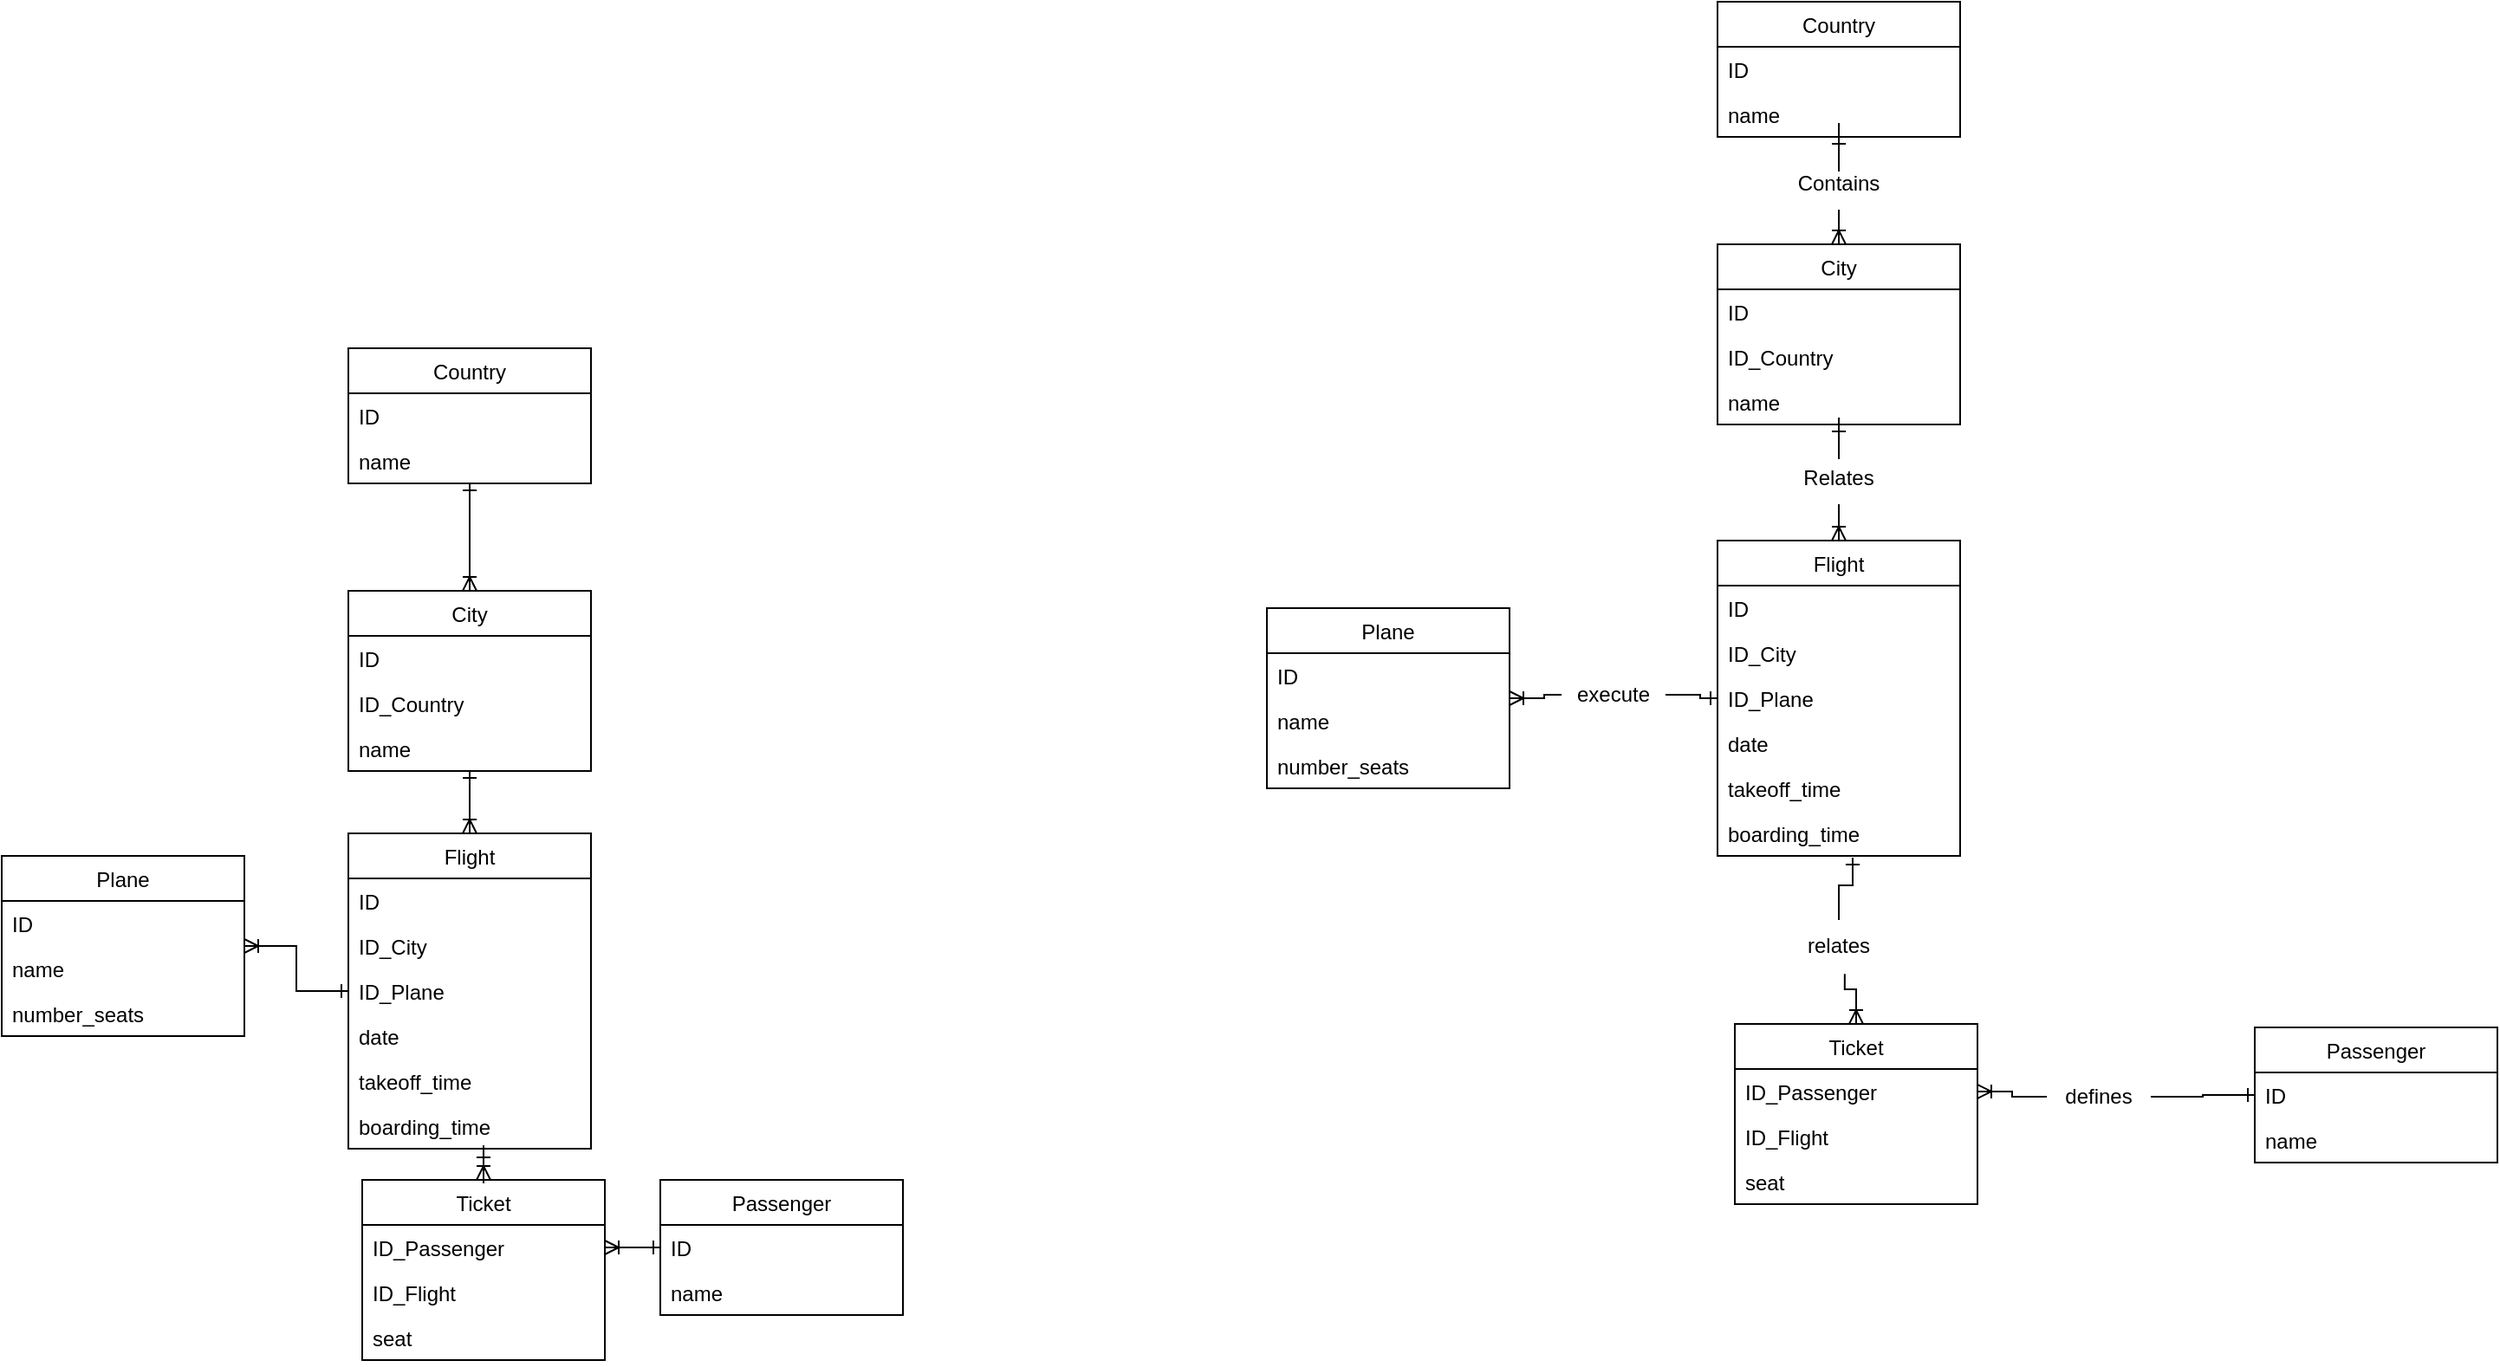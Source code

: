 <mxfile version="18.1.3" type="github">
  <diagram id="5fWxjz4X0TFu8gdwMYQC" name="Page-1">
    <mxGraphModel dx="865" dy="1556" grid="1" gridSize="10" guides="1" tooltips="1" connect="1" arrows="1" fold="1" page="1" pageScale="1" pageWidth="850" pageHeight="1100" math="0" shadow="0">
      <root>
        <mxCell id="0" />
        <mxCell id="1" parent="0" />
        <mxCell id="MZk_WiGhLf1E-WdtC0qU-1" value="" style="edgeStyle=orthogonalEdgeStyle;rounded=0;orthogonalLoop=1;jettySize=auto;html=1;entryX=0.5;entryY=0;entryDx=0;entryDy=0;endArrow=ERoneToMany;endFill=0;strokeColor=default;startArrow=ERone;startFill=0;" parent="1" source="MZk_WiGhLf1E-WdtC0qU-2" target="MZk_WiGhLf1E-WdtC0qU-6" edge="1">
          <mxGeometry relative="1" as="geometry" />
        </mxCell>
        <mxCell id="MZk_WiGhLf1E-WdtC0qU-2" value="Country" style="swimlane;fontStyle=0;childLayout=stackLayout;horizontal=1;startSize=26;fillColor=none;horizontalStack=0;resizeParent=1;resizeParentMax=0;resizeLast=0;collapsible=1;marginBottom=0;" parent="1" vertex="1">
          <mxGeometry x="300" y="80" width="140" height="78" as="geometry" />
        </mxCell>
        <mxCell id="MZk_WiGhLf1E-WdtC0qU-3" value="ID" style="text;strokeColor=none;fillColor=none;align=left;verticalAlign=top;spacingLeft=4;spacingRight=4;overflow=hidden;rotatable=0;points=[[0,0.5],[1,0.5]];portConstraint=eastwest;" parent="MZk_WiGhLf1E-WdtC0qU-2" vertex="1">
          <mxGeometry y="26" width="140" height="26" as="geometry" />
        </mxCell>
        <mxCell id="MZk_WiGhLf1E-WdtC0qU-4" value="name" style="text;strokeColor=none;fillColor=none;align=left;verticalAlign=top;spacingLeft=4;spacingRight=4;overflow=hidden;rotatable=0;points=[[0,0.5],[1,0.5]];portConstraint=eastwest;" parent="MZk_WiGhLf1E-WdtC0qU-2" vertex="1">
          <mxGeometry y="52" width="140" height="26" as="geometry" />
        </mxCell>
        <mxCell id="MZk_WiGhLf1E-WdtC0qU-5" value="" style="edgeStyle=orthogonalEdgeStyle;rounded=0;orthogonalLoop=1;jettySize=auto;html=1;startArrow=ERone;startFill=0;endArrow=ERoneToMany;endFill=0;strokeColor=default;entryX=0.5;entryY=0;entryDx=0;entryDy=0;" parent="1" source="MZk_WiGhLf1E-WdtC0qU-6" target="MZk_WiGhLf1E-WdtC0qU-10" edge="1">
          <mxGeometry relative="1" as="geometry" />
        </mxCell>
        <mxCell id="MZk_WiGhLf1E-WdtC0qU-6" value="City" style="swimlane;fontStyle=0;childLayout=stackLayout;horizontal=1;startSize=26;fillColor=none;horizontalStack=0;resizeParent=1;resizeParentMax=0;resizeLast=0;collapsible=1;marginBottom=0;" parent="1" vertex="1">
          <mxGeometry x="300" y="220" width="140" height="104" as="geometry" />
        </mxCell>
        <mxCell id="MZk_WiGhLf1E-WdtC0qU-7" value="ID" style="text;strokeColor=none;fillColor=none;align=left;verticalAlign=top;spacingLeft=4;spacingRight=4;overflow=hidden;rotatable=0;points=[[0,0.5],[1,0.5]];portConstraint=eastwest;" parent="MZk_WiGhLf1E-WdtC0qU-6" vertex="1">
          <mxGeometry y="26" width="140" height="26" as="geometry" />
        </mxCell>
        <mxCell id="MZk_WiGhLf1E-WdtC0qU-8" value="ID_Country" style="text;strokeColor=none;fillColor=none;align=left;verticalAlign=top;spacingLeft=4;spacingRight=4;overflow=hidden;rotatable=0;points=[[0,0.5],[1,0.5]];portConstraint=eastwest;" parent="MZk_WiGhLf1E-WdtC0qU-6" vertex="1">
          <mxGeometry y="52" width="140" height="26" as="geometry" />
        </mxCell>
        <mxCell id="MZk_WiGhLf1E-WdtC0qU-9" value="name" style="text;strokeColor=none;fillColor=none;align=left;verticalAlign=top;spacingLeft=4;spacingRight=4;overflow=hidden;rotatable=0;points=[[0,0.5],[1,0.5]];portConstraint=eastwest;" parent="MZk_WiGhLf1E-WdtC0qU-6" vertex="1">
          <mxGeometry y="78" width="140" height="26" as="geometry" />
        </mxCell>
        <mxCell id="MZk_WiGhLf1E-WdtC0qU-10" value="Flight" style="swimlane;fontStyle=0;childLayout=stackLayout;horizontal=1;startSize=26;fillColor=none;horizontalStack=0;resizeParent=1;resizeParentMax=0;resizeLast=0;collapsible=1;marginBottom=0;" parent="1" vertex="1">
          <mxGeometry x="300" y="360" width="140" height="182" as="geometry" />
        </mxCell>
        <mxCell id="MZk_WiGhLf1E-WdtC0qU-11" value="ID" style="text;strokeColor=none;fillColor=none;align=left;verticalAlign=top;spacingLeft=4;spacingRight=4;overflow=hidden;rotatable=0;points=[[0,0.5],[1,0.5]];portConstraint=eastwest;" parent="MZk_WiGhLf1E-WdtC0qU-10" vertex="1">
          <mxGeometry y="26" width="140" height="26" as="geometry" />
        </mxCell>
        <mxCell id="MZk_WiGhLf1E-WdtC0qU-12" value="ID_City" style="text;strokeColor=none;fillColor=none;align=left;verticalAlign=top;spacingLeft=4;spacingRight=4;overflow=hidden;rotatable=0;points=[[0,0.5],[1,0.5]];portConstraint=eastwest;" parent="MZk_WiGhLf1E-WdtC0qU-10" vertex="1">
          <mxGeometry y="52" width="140" height="26" as="geometry" />
        </mxCell>
        <mxCell id="MZk_WiGhLf1E-WdtC0qU-13" value="ID_Plane" style="text;strokeColor=none;fillColor=none;align=left;verticalAlign=top;spacingLeft=4;spacingRight=4;overflow=hidden;rotatable=0;points=[[0,0.5],[1,0.5]];portConstraint=eastwest;" parent="MZk_WiGhLf1E-WdtC0qU-10" vertex="1">
          <mxGeometry y="78" width="140" height="26" as="geometry" />
        </mxCell>
        <mxCell id="MZk_WiGhLf1E-WdtC0qU-14" value="date" style="text;strokeColor=none;fillColor=none;align=left;verticalAlign=top;spacingLeft=4;spacingRight=4;overflow=hidden;rotatable=0;points=[[0,0.5],[1,0.5]];portConstraint=eastwest;" parent="MZk_WiGhLf1E-WdtC0qU-10" vertex="1">
          <mxGeometry y="104" width="140" height="26" as="geometry" />
        </mxCell>
        <mxCell id="MZk_WiGhLf1E-WdtC0qU-15" value="takeoff_time" style="text;strokeColor=none;fillColor=none;align=left;verticalAlign=top;spacingLeft=4;spacingRight=4;overflow=hidden;rotatable=0;points=[[0,0.5],[1,0.5]];portConstraint=eastwest;" parent="MZk_WiGhLf1E-WdtC0qU-10" vertex="1">
          <mxGeometry y="130" width="140" height="26" as="geometry" />
        </mxCell>
        <mxCell id="MZk_WiGhLf1E-WdtC0qU-16" value="boarding_time" style="text;strokeColor=none;fillColor=none;align=left;verticalAlign=top;spacingLeft=4;spacingRight=4;overflow=hidden;rotatable=0;points=[[0,0.5],[1,0.5]];portConstraint=eastwest;" parent="MZk_WiGhLf1E-WdtC0qU-10" vertex="1">
          <mxGeometry y="156" width="140" height="26" as="geometry" />
        </mxCell>
        <mxCell id="MZk_WiGhLf1E-WdtC0qU-17" value="" style="edgeStyle=orthogonalEdgeStyle;rounded=0;orthogonalLoop=1;jettySize=auto;html=1;startArrow=ERone;startFill=0;endArrow=ERoneToMany;endFill=0;strokeColor=default;entryX=1;entryY=0.5;entryDx=0;entryDy=0;" parent="1" source="MZk_WiGhLf1E-WdtC0qU-18" target="MZk_WiGhLf1E-WdtC0qU-23" edge="1">
          <mxGeometry relative="1" as="geometry" />
        </mxCell>
        <mxCell id="MZk_WiGhLf1E-WdtC0qU-18" value="Passenger" style="swimlane;fontStyle=0;childLayout=stackLayout;horizontal=1;startSize=26;fillColor=none;horizontalStack=0;resizeParent=1;resizeParentMax=0;resizeLast=0;collapsible=1;marginBottom=0;" parent="1" vertex="1">
          <mxGeometry x="480" y="560" width="140" height="78" as="geometry" />
        </mxCell>
        <mxCell id="MZk_WiGhLf1E-WdtC0qU-19" value="ID" style="text;strokeColor=none;fillColor=none;align=left;verticalAlign=top;spacingLeft=4;spacingRight=4;overflow=hidden;rotatable=0;points=[[0,0.5],[1,0.5]];portConstraint=eastwest;" parent="MZk_WiGhLf1E-WdtC0qU-18" vertex="1">
          <mxGeometry y="26" width="140" height="26" as="geometry" />
        </mxCell>
        <mxCell id="MZk_WiGhLf1E-WdtC0qU-20" value="name" style="text;strokeColor=none;fillColor=none;align=left;verticalAlign=top;spacingLeft=4;spacingRight=4;overflow=hidden;rotatable=0;points=[[0,0.5],[1,0.5]];portConstraint=eastwest;" parent="MZk_WiGhLf1E-WdtC0qU-18" vertex="1">
          <mxGeometry y="52" width="140" height="26" as="geometry" />
        </mxCell>
        <mxCell id="MZk_WiGhLf1E-WdtC0qU-21" value="" style="edgeStyle=orthogonalEdgeStyle;rounded=0;orthogonalLoop=1;jettySize=auto;html=1;startArrow=ERoneToMany;startFill=0;endArrow=ERone;endFill=0;strokeColor=default;entryX=0.557;entryY=1.038;entryDx=0;entryDy=0;entryPerimeter=0;" parent="1" source="MZk_WiGhLf1E-WdtC0qU-22" target="MZk_WiGhLf1E-WdtC0qU-16" edge="1">
          <mxGeometry relative="1" as="geometry">
            <mxPoint x="320" y="540" as="targetPoint" />
          </mxGeometry>
        </mxCell>
        <mxCell id="MZk_WiGhLf1E-WdtC0qU-22" value="Ticket" style="swimlane;fontStyle=0;childLayout=stackLayout;horizontal=1;startSize=26;fillColor=none;horizontalStack=0;resizeParent=1;resizeParentMax=0;resizeLast=0;collapsible=1;marginBottom=0;" parent="1" vertex="1">
          <mxGeometry x="308" y="560" width="140" height="104" as="geometry" />
        </mxCell>
        <mxCell id="MZk_WiGhLf1E-WdtC0qU-23" value="ID_Passenger" style="text;strokeColor=none;fillColor=none;align=left;verticalAlign=top;spacingLeft=4;spacingRight=4;overflow=hidden;rotatable=0;points=[[0,0.5],[1,0.5]];portConstraint=eastwest;" parent="MZk_WiGhLf1E-WdtC0qU-22" vertex="1">
          <mxGeometry y="26" width="140" height="26" as="geometry" />
        </mxCell>
        <mxCell id="MZk_WiGhLf1E-WdtC0qU-24" value="ID_Flight" style="text;strokeColor=none;fillColor=none;align=left;verticalAlign=top;spacingLeft=4;spacingRight=4;overflow=hidden;rotatable=0;points=[[0,0.5],[1,0.5]];portConstraint=eastwest;" parent="MZk_WiGhLf1E-WdtC0qU-22" vertex="1">
          <mxGeometry y="52" width="140" height="26" as="geometry" />
        </mxCell>
        <mxCell id="MZk_WiGhLf1E-WdtC0qU-25" value="seat" style="text;strokeColor=none;fillColor=none;align=left;verticalAlign=top;spacingLeft=4;spacingRight=4;overflow=hidden;rotatable=0;points=[[0,0.5],[1,0.5]];portConstraint=eastwest;" parent="MZk_WiGhLf1E-WdtC0qU-22" vertex="1">
          <mxGeometry y="78" width="140" height="26" as="geometry" />
        </mxCell>
        <mxCell id="MZk_WiGhLf1E-WdtC0qU-26" value="" style="edgeStyle=orthogonalEdgeStyle;rounded=0;orthogonalLoop=1;jettySize=auto;html=1;startArrow=ERoneToMany;startFill=0;endArrow=ERone;endFill=0;strokeColor=default;" parent="1" source="MZk_WiGhLf1E-WdtC0qU-27" target="MZk_WiGhLf1E-WdtC0qU-13" edge="1">
          <mxGeometry relative="1" as="geometry" />
        </mxCell>
        <mxCell id="MZk_WiGhLf1E-WdtC0qU-27" value="Plane" style="swimlane;fontStyle=0;childLayout=stackLayout;horizontal=1;startSize=26;fillColor=none;horizontalStack=0;resizeParent=1;resizeParentMax=0;resizeLast=0;collapsible=1;marginBottom=0;" parent="1" vertex="1">
          <mxGeometry x="100" y="373" width="140" height="104" as="geometry" />
        </mxCell>
        <mxCell id="MZk_WiGhLf1E-WdtC0qU-28" value="ID" style="text;strokeColor=none;fillColor=none;align=left;verticalAlign=top;spacingLeft=4;spacingRight=4;overflow=hidden;rotatable=0;points=[[0,0.5],[1,0.5]];portConstraint=eastwest;" parent="MZk_WiGhLf1E-WdtC0qU-27" vertex="1">
          <mxGeometry y="26" width="140" height="26" as="geometry" />
        </mxCell>
        <mxCell id="MZk_WiGhLf1E-WdtC0qU-29" value="name" style="text;strokeColor=none;fillColor=none;align=left;verticalAlign=top;spacingLeft=4;spacingRight=4;overflow=hidden;rotatable=0;points=[[0,0.5],[1,0.5]];portConstraint=eastwest;" parent="MZk_WiGhLf1E-WdtC0qU-27" vertex="1">
          <mxGeometry y="52" width="140" height="26" as="geometry" />
        </mxCell>
        <mxCell id="MZk_WiGhLf1E-WdtC0qU-30" value="number_seats" style="text;strokeColor=none;fillColor=none;align=left;verticalAlign=top;spacingLeft=4;spacingRight=4;overflow=hidden;rotatable=0;points=[[0,0.5],[1,0.5]];portConstraint=eastwest;" parent="MZk_WiGhLf1E-WdtC0qU-27" vertex="1">
          <mxGeometry y="78" width="140" height="26" as="geometry" />
        </mxCell>
        <mxCell id="kqUWAlGGIByAxEXqNYO0-60" value="" style="edgeStyle=orthogonalEdgeStyle;rounded=0;orthogonalLoop=1;jettySize=auto;html=1;entryX=0.5;entryY=0;entryDx=0;entryDy=0;endArrow=ERoneToMany;endFill=0;strokeColor=default;startArrow=none;startFill=0;" edge="1" parent="1" source="kqUWAlGGIByAxEXqNYO0-90" target="kqUWAlGGIByAxEXqNYO0-65">
          <mxGeometry relative="1" as="geometry" />
        </mxCell>
        <mxCell id="kqUWAlGGIByAxEXqNYO0-61" value="Country" style="swimlane;fontStyle=0;childLayout=stackLayout;horizontal=1;startSize=26;fillColor=none;horizontalStack=0;resizeParent=1;resizeParentMax=0;resizeLast=0;collapsible=1;marginBottom=0;" vertex="1" parent="1">
          <mxGeometry x="1090" y="-120" width="140" height="78" as="geometry" />
        </mxCell>
        <mxCell id="kqUWAlGGIByAxEXqNYO0-62" value="ID" style="text;strokeColor=none;fillColor=none;align=left;verticalAlign=top;spacingLeft=4;spacingRight=4;overflow=hidden;rotatable=0;points=[[0,0.5],[1,0.5]];portConstraint=eastwest;" vertex="1" parent="kqUWAlGGIByAxEXqNYO0-61">
          <mxGeometry y="26" width="140" height="26" as="geometry" />
        </mxCell>
        <mxCell id="kqUWAlGGIByAxEXqNYO0-63" value="name" style="text;strokeColor=none;fillColor=none;align=left;verticalAlign=top;spacingLeft=4;spacingRight=4;overflow=hidden;rotatable=0;points=[[0,0.5],[1,0.5]];portConstraint=eastwest;" vertex="1" parent="kqUWAlGGIByAxEXqNYO0-61">
          <mxGeometry y="52" width="140" height="26" as="geometry" />
        </mxCell>
        <mxCell id="kqUWAlGGIByAxEXqNYO0-64" value="" style="edgeStyle=orthogonalEdgeStyle;rounded=0;orthogonalLoop=1;jettySize=auto;html=1;startArrow=none;startFill=0;endArrow=ERoneToMany;endFill=0;strokeColor=default;entryX=0.5;entryY=0;entryDx=0;entryDy=0;" edge="1" parent="1" source="kqUWAlGGIByAxEXqNYO0-92" target="kqUWAlGGIByAxEXqNYO0-69">
          <mxGeometry relative="1" as="geometry" />
        </mxCell>
        <mxCell id="kqUWAlGGIByAxEXqNYO0-65" value="City" style="swimlane;fontStyle=0;childLayout=stackLayout;horizontal=1;startSize=26;fillColor=none;horizontalStack=0;resizeParent=1;resizeParentMax=0;resizeLast=0;collapsible=1;marginBottom=0;" vertex="1" parent="1">
          <mxGeometry x="1090" y="20" width="140" height="104" as="geometry" />
        </mxCell>
        <mxCell id="kqUWAlGGIByAxEXqNYO0-66" value="ID" style="text;strokeColor=none;fillColor=none;align=left;verticalAlign=top;spacingLeft=4;spacingRight=4;overflow=hidden;rotatable=0;points=[[0,0.5],[1,0.5]];portConstraint=eastwest;" vertex="1" parent="kqUWAlGGIByAxEXqNYO0-65">
          <mxGeometry y="26" width="140" height="26" as="geometry" />
        </mxCell>
        <mxCell id="kqUWAlGGIByAxEXqNYO0-67" value="ID_Country" style="text;strokeColor=none;fillColor=none;align=left;verticalAlign=top;spacingLeft=4;spacingRight=4;overflow=hidden;rotatable=0;points=[[0,0.5],[1,0.5]];portConstraint=eastwest;" vertex="1" parent="kqUWAlGGIByAxEXqNYO0-65">
          <mxGeometry y="52" width="140" height="26" as="geometry" />
        </mxCell>
        <mxCell id="kqUWAlGGIByAxEXqNYO0-68" value="name" style="text;strokeColor=none;fillColor=none;align=left;verticalAlign=top;spacingLeft=4;spacingRight=4;overflow=hidden;rotatable=0;points=[[0,0.5],[1,0.5]];portConstraint=eastwest;" vertex="1" parent="kqUWAlGGIByAxEXqNYO0-65">
          <mxGeometry y="78" width="140" height="26" as="geometry" />
        </mxCell>
        <mxCell id="kqUWAlGGIByAxEXqNYO0-69" value="Flight" style="swimlane;fontStyle=0;childLayout=stackLayout;horizontal=1;startSize=26;fillColor=none;horizontalStack=0;resizeParent=1;resizeParentMax=0;resizeLast=0;collapsible=1;marginBottom=0;" vertex="1" parent="1">
          <mxGeometry x="1090" y="191" width="140" height="182" as="geometry" />
        </mxCell>
        <mxCell id="kqUWAlGGIByAxEXqNYO0-70" value="ID" style="text;strokeColor=none;fillColor=none;align=left;verticalAlign=top;spacingLeft=4;spacingRight=4;overflow=hidden;rotatable=0;points=[[0,0.5],[1,0.5]];portConstraint=eastwest;" vertex="1" parent="kqUWAlGGIByAxEXqNYO0-69">
          <mxGeometry y="26" width="140" height="26" as="geometry" />
        </mxCell>
        <mxCell id="kqUWAlGGIByAxEXqNYO0-71" value="ID_City" style="text;strokeColor=none;fillColor=none;align=left;verticalAlign=top;spacingLeft=4;spacingRight=4;overflow=hidden;rotatable=0;points=[[0,0.5],[1,0.5]];portConstraint=eastwest;" vertex="1" parent="kqUWAlGGIByAxEXqNYO0-69">
          <mxGeometry y="52" width="140" height="26" as="geometry" />
        </mxCell>
        <mxCell id="kqUWAlGGIByAxEXqNYO0-72" value="ID_Plane" style="text;strokeColor=none;fillColor=none;align=left;verticalAlign=top;spacingLeft=4;spacingRight=4;overflow=hidden;rotatable=0;points=[[0,0.5],[1,0.5]];portConstraint=eastwest;" vertex="1" parent="kqUWAlGGIByAxEXqNYO0-69">
          <mxGeometry y="78" width="140" height="26" as="geometry" />
        </mxCell>
        <mxCell id="kqUWAlGGIByAxEXqNYO0-73" value="date" style="text;strokeColor=none;fillColor=none;align=left;verticalAlign=top;spacingLeft=4;spacingRight=4;overflow=hidden;rotatable=0;points=[[0,0.5],[1,0.5]];portConstraint=eastwest;" vertex="1" parent="kqUWAlGGIByAxEXqNYO0-69">
          <mxGeometry y="104" width="140" height="26" as="geometry" />
        </mxCell>
        <mxCell id="kqUWAlGGIByAxEXqNYO0-74" value="takeoff_time" style="text;strokeColor=none;fillColor=none;align=left;verticalAlign=top;spacingLeft=4;spacingRight=4;overflow=hidden;rotatable=0;points=[[0,0.5],[1,0.5]];portConstraint=eastwest;" vertex="1" parent="kqUWAlGGIByAxEXqNYO0-69">
          <mxGeometry y="130" width="140" height="26" as="geometry" />
        </mxCell>
        <mxCell id="kqUWAlGGIByAxEXqNYO0-75" value="boarding_time" style="text;strokeColor=none;fillColor=none;align=left;verticalAlign=top;spacingLeft=4;spacingRight=4;overflow=hidden;rotatable=0;points=[[0,0.5],[1,0.5]];portConstraint=eastwest;" vertex="1" parent="kqUWAlGGIByAxEXqNYO0-69">
          <mxGeometry y="156" width="140" height="26" as="geometry" />
        </mxCell>
        <mxCell id="kqUWAlGGIByAxEXqNYO0-76" value="" style="edgeStyle=orthogonalEdgeStyle;rounded=0;orthogonalLoop=1;jettySize=auto;html=1;startArrow=none;startFill=0;endArrow=ERoneToMany;endFill=0;strokeColor=default;entryX=1;entryY=0.5;entryDx=0;entryDy=0;" edge="1" parent="1" source="kqUWAlGGIByAxEXqNYO0-98" target="kqUWAlGGIByAxEXqNYO0-82">
          <mxGeometry relative="1" as="geometry" />
        </mxCell>
        <mxCell id="kqUWAlGGIByAxEXqNYO0-77" value="Passenger" style="swimlane;fontStyle=0;childLayout=stackLayout;horizontal=1;startSize=26;fillColor=none;horizontalStack=0;resizeParent=1;resizeParentMax=0;resizeLast=0;collapsible=1;marginBottom=0;" vertex="1" parent="1">
          <mxGeometry x="1400" y="472" width="140" height="78" as="geometry" />
        </mxCell>
        <mxCell id="kqUWAlGGIByAxEXqNYO0-78" value="ID" style="text;strokeColor=none;fillColor=none;align=left;verticalAlign=top;spacingLeft=4;spacingRight=4;overflow=hidden;rotatable=0;points=[[0,0.5],[1,0.5]];portConstraint=eastwest;" vertex="1" parent="kqUWAlGGIByAxEXqNYO0-77">
          <mxGeometry y="26" width="140" height="26" as="geometry" />
        </mxCell>
        <mxCell id="kqUWAlGGIByAxEXqNYO0-79" value="name" style="text;strokeColor=none;fillColor=none;align=left;verticalAlign=top;spacingLeft=4;spacingRight=4;overflow=hidden;rotatable=0;points=[[0,0.5],[1,0.5]];portConstraint=eastwest;" vertex="1" parent="kqUWAlGGIByAxEXqNYO0-77">
          <mxGeometry y="52" width="140" height="26" as="geometry" />
        </mxCell>
        <mxCell id="kqUWAlGGIByAxEXqNYO0-80" value="" style="edgeStyle=orthogonalEdgeStyle;rounded=0;orthogonalLoop=1;jettySize=auto;html=1;startArrow=none;startFill=0;endArrow=ERone;endFill=0;strokeColor=default;entryX=0.557;entryY=1.038;entryDx=0;entryDy=0;entryPerimeter=0;" edge="1" parent="1" source="kqUWAlGGIByAxEXqNYO0-96" target="kqUWAlGGIByAxEXqNYO0-75">
          <mxGeometry relative="1" as="geometry">
            <mxPoint x="1130" y="440" as="targetPoint" />
          </mxGeometry>
        </mxCell>
        <mxCell id="kqUWAlGGIByAxEXqNYO0-81" value="Ticket" style="swimlane;fontStyle=0;childLayout=stackLayout;horizontal=1;startSize=26;fillColor=none;horizontalStack=0;resizeParent=1;resizeParentMax=0;resizeLast=0;collapsible=1;marginBottom=0;" vertex="1" parent="1">
          <mxGeometry x="1100" y="470" width="140" height="104" as="geometry" />
        </mxCell>
        <mxCell id="kqUWAlGGIByAxEXqNYO0-82" value="ID_Passenger" style="text;strokeColor=none;fillColor=none;align=left;verticalAlign=top;spacingLeft=4;spacingRight=4;overflow=hidden;rotatable=0;points=[[0,0.5],[1,0.5]];portConstraint=eastwest;" vertex="1" parent="kqUWAlGGIByAxEXqNYO0-81">
          <mxGeometry y="26" width="140" height="26" as="geometry" />
        </mxCell>
        <mxCell id="kqUWAlGGIByAxEXqNYO0-83" value="ID_Flight" style="text;strokeColor=none;fillColor=none;align=left;verticalAlign=top;spacingLeft=4;spacingRight=4;overflow=hidden;rotatable=0;points=[[0,0.5],[1,0.5]];portConstraint=eastwest;" vertex="1" parent="kqUWAlGGIByAxEXqNYO0-81">
          <mxGeometry y="52" width="140" height="26" as="geometry" />
        </mxCell>
        <mxCell id="kqUWAlGGIByAxEXqNYO0-84" value="seat" style="text;strokeColor=none;fillColor=none;align=left;verticalAlign=top;spacingLeft=4;spacingRight=4;overflow=hidden;rotatable=0;points=[[0,0.5],[1,0.5]];portConstraint=eastwest;" vertex="1" parent="kqUWAlGGIByAxEXqNYO0-81">
          <mxGeometry y="78" width="140" height="26" as="geometry" />
        </mxCell>
        <mxCell id="kqUWAlGGIByAxEXqNYO0-85" value="" style="edgeStyle=orthogonalEdgeStyle;rounded=0;orthogonalLoop=1;jettySize=auto;html=1;startArrow=none;startFill=0;endArrow=ERone;endFill=0;strokeColor=default;" edge="1" parent="1" source="kqUWAlGGIByAxEXqNYO0-94" target="kqUWAlGGIByAxEXqNYO0-72">
          <mxGeometry relative="1" as="geometry" />
        </mxCell>
        <mxCell id="kqUWAlGGIByAxEXqNYO0-86" value="Plane" style="swimlane;fontStyle=0;childLayout=stackLayout;horizontal=1;startSize=26;fillColor=none;horizontalStack=0;resizeParent=1;resizeParentMax=0;resizeLast=0;collapsible=1;marginBottom=0;" vertex="1" parent="1">
          <mxGeometry x="830" y="230" width="140" height="104" as="geometry" />
        </mxCell>
        <mxCell id="kqUWAlGGIByAxEXqNYO0-87" value="ID" style="text;strokeColor=none;fillColor=none;align=left;verticalAlign=top;spacingLeft=4;spacingRight=4;overflow=hidden;rotatable=0;points=[[0,0.5],[1,0.5]];portConstraint=eastwest;" vertex="1" parent="kqUWAlGGIByAxEXqNYO0-86">
          <mxGeometry y="26" width="140" height="26" as="geometry" />
        </mxCell>
        <mxCell id="kqUWAlGGIByAxEXqNYO0-88" value="name" style="text;strokeColor=none;fillColor=none;align=left;verticalAlign=top;spacingLeft=4;spacingRight=4;overflow=hidden;rotatable=0;points=[[0,0.5],[1,0.5]];portConstraint=eastwest;" vertex="1" parent="kqUWAlGGIByAxEXqNYO0-86">
          <mxGeometry y="52" width="140" height="26" as="geometry" />
        </mxCell>
        <mxCell id="kqUWAlGGIByAxEXqNYO0-89" value="number_seats" style="text;strokeColor=none;fillColor=none;align=left;verticalAlign=top;spacingLeft=4;spacingRight=4;overflow=hidden;rotatable=0;points=[[0,0.5],[1,0.5]];portConstraint=eastwest;" vertex="1" parent="kqUWAlGGIByAxEXqNYO0-86">
          <mxGeometry y="78" width="140" height="26" as="geometry" />
        </mxCell>
        <mxCell id="kqUWAlGGIByAxEXqNYO0-90" value="Contains" style="text;html=1;strokeColor=none;fillColor=none;align=center;verticalAlign=middle;whiteSpace=wrap;rounded=0;" vertex="1" parent="1">
          <mxGeometry x="1130" y="-30" width="60" height="30" as="geometry" />
        </mxCell>
        <mxCell id="kqUWAlGGIByAxEXqNYO0-91" value="" style="edgeStyle=orthogonalEdgeStyle;rounded=0;orthogonalLoop=1;jettySize=auto;html=1;entryX=0.5;entryY=0;entryDx=0;entryDy=0;endArrow=none;endFill=0;strokeColor=default;startArrow=ERone;startFill=0;" edge="1" parent="1" source="kqUWAlGGIByAxEXqNYO0-61" target="kqUWAlGGIByAxEXqNYO0-90">
          <mxGeometry relative="1" as="geometry">
            <mxPoint x="1180" y="58.0" as="sourcePoint" />
            <mxPoint x="1180" y="120" as="targetPoint" />
          </mxGeometry>
        </mxCell>
        <mxCell id="kqUWAlGGIByAxEXqNYO0-92" value="Relates" style="text;html=1;strokeColor=none;fillColor=none;align=center;verticalAlign=middle;whiteSpace=wrap;rounded=0;" vertex="1" parent="1">
          <mxGeometry x="1130" y="140" width="60" height="30" as="geometry" />
        </mxCell>
        <mxCell id="kqUWAlGGIByAxEXqNYO0-93" value="" style="edgeStyle=orthogonalEdgeStyle;rounded=0;orthogonalLoop=1;jettySize=auto;html=1;startArrow=ERone;startFill=0;endArrow=none;endFill=0;strokeColor=default;entryX=0.5;entryY=0;entryDx=0;entryDy=0;" edge="1" parent="1" source="kqUWAlGGIByAxEXqNYO0-65" target="kqUWAlGGIByAxEXqNYO0-92">
          <mxGeometry relative="1" as="geometry">
            <mxPoint x="1160" y="124.0" as="sourcePoint" />
            <mxPoint x="1180" y="260" as="targetPoint" />
          </mxGeometry>
        </mxCell>
        <mxCell id="kqUWAlGGIByAxEXqNYO0-94" value="execute" style="text;html=1;strokeColor=none;fillColor=none;align=center;verticalAlign=middle;whiteSpace=wrap;rounded=0;" vertex="1" parent="1">
          <mxGeometry x="1000" y="265" width="60" height="30" as="geometry" />
        </mxCell>
        <mxCell id="kqUWAlGGIByAxEXqNYO0-95" value="" style="edgeStyle=orthogonalEdgeStyle;rounded=0;orthogonalLoop=1;jettySize=auto;html=1;startArrow=ERoneToMany;startFill=0;endArrow=none;endFill=0;strokeColor=default;" edge="1" parent="1" source="kqUWAlGGIByAxEXqNYO0-86" target="kqUWAlGGIByAxEXqNYO0-94">
          <mxGeometry relative="1" as="geometry">
            <mxPoint x="970" y="282" as="sourcePoint" />
            <mxPoint x="1090" y="282" as="targetPoint" />
          </mxGeometry>
        </mxCell>
        <mxCell id="kqUWAlGGIByAxEXqNYO0-96" value="relates" style="text;html=1;strokeColor=none;fillColor=none;align=center;verticalAlign=middle;whiteSpace=wrap;rounded=0;" vertex="1" parent="1">
          <mxGeometry x="1130" y="410" width="60" height="30" as="geometry" />
        </mxCell>
        <mxCell id="kqUWAlGGIByAxEXqNYO0-97" value="" style="edgeStyle=orthogonalEdgeStyle;rounded=0;orthogonalLoop=1;jettySize=auto;html=1;startArrow=ERoneToMany;startFill=0;endArrow=none;endFill=0;strokeColor=default;entryX=0.557;entryY=1.038;entryDx=0;entryDy=0;entryPerimeter=0;" edge="1" parent="1" source="kqUWAlGGIByAxEXqNYO0-81" target="kqUWAlGGIByAxEXqNYO0-96">
          <mxGeometry relative="1" as="geometry">
            <mxPoint x="1167.98" y="373.988" as="targetPoint" />
            <mxPoint x="1170" y="470" as="sourcePoint" />
          </mxGeometry>
        </mxCell>
        <mxCell id="kqUWAlGGIByAxEXqNYO0-98" value="defines" style="text;html=1;strokeColor=none;fillColor=none;align=center;verticalAlign=middle;whiteSpace=wrap;rounded=0;" vertex="1" parent="1">
          <mxGeometry x="1280" y="497" width="60" height="30" as="geometry" />
        </mxCell>
        <mxCell id="kqUWAlGGIByAxEXqNYO0-99" value="" style="edgeStyle=orthogonalEdgeStyle;rounded=0;orthogonalLoop=1;jettySize=auto;html=1;startArrow=ERone;startFill=0;endArrow=none;endFill=0;strokeColor=default;entryX=1;entryY=0.5;entryDx=0;entryDy=0;" edge="1" parent="1" source="kqUWAlGGIByAxEXqNYO0-77" target="kqUWAlGGIByAxEXqNYO0-98">
          <mxGeometry relative="1" as="geometry">
            <mxPoint x="1400" y="511" as="sourcePoint" />
            <mxPoint x="1240" y="509" as="targetPoint" />
          </mxGeometry>
        </mxCell>
      </root>
    </mxGraphModel>
  </diagram>
</mxfile>
